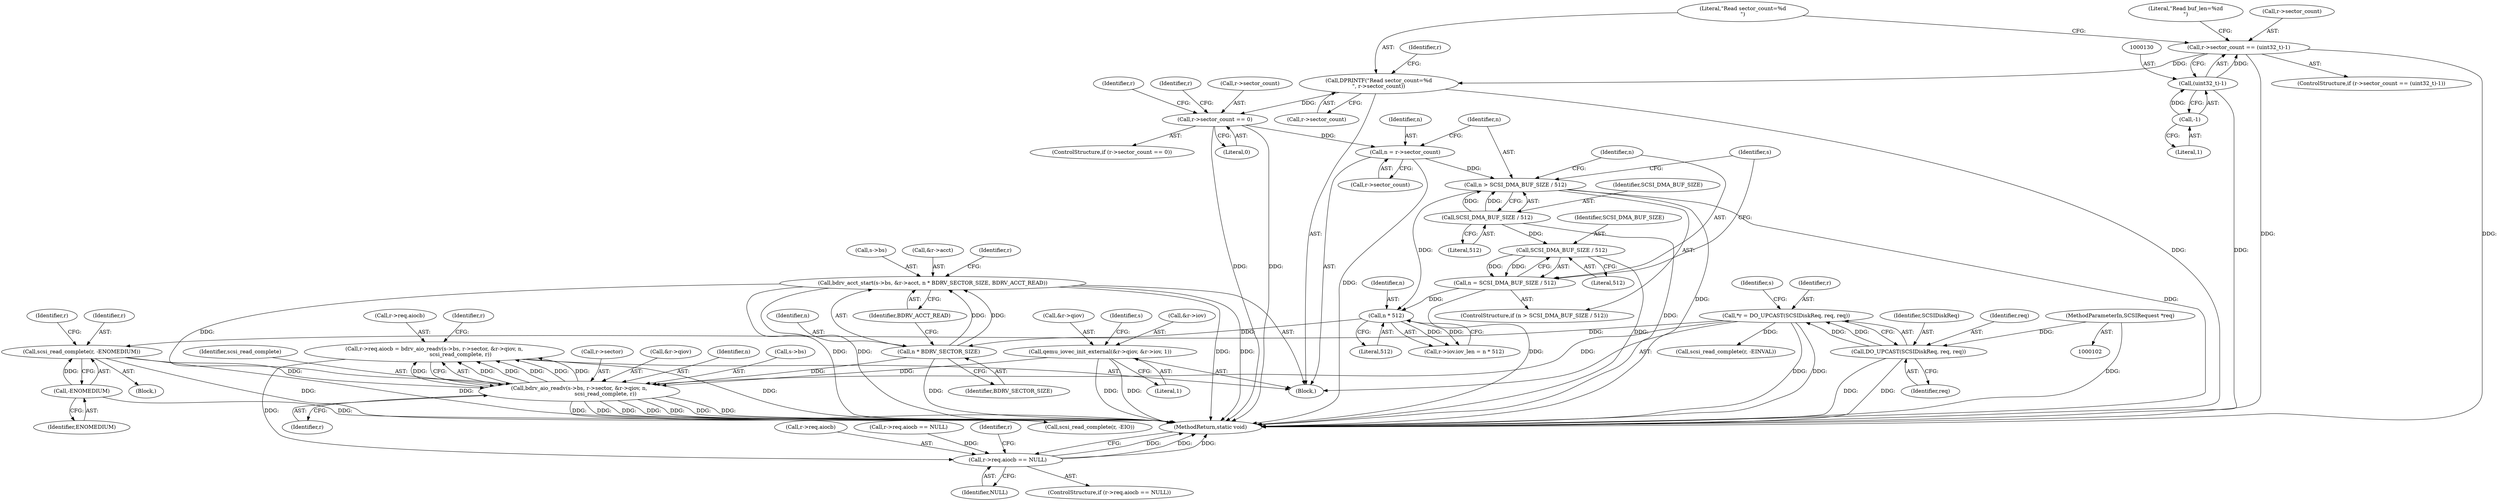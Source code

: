 digraph "0_qemu_103b40f51e4012b3b0ad20f615562a1806d7f49a_0@API" {
"1000258" [label="(Call,r->req.aiocb = bdrv_aio_readv(s->bs, r->sector, &r->qiov, n,\n                               scsi_read_complete, r))"];
"1000264" [label="(Call,bdrv_aio_readv(s->bs, r->sector, &r->qiov, n,\n                               scsi_read_complete, r))"];
"1000246" [label="(Call,bdrv_acct_start(s->bs, &r->acct, n * BDRV_SECTOR_SIZE, BDRV_ACCT_READ))"];
"1000254" [label="(Call,n * BDRV_SECTOR_SIZE)"];
"1000233" [label="(Call,n * 512)"];
"1000208" [label="(Call,n > SCSI_DMA_BUF_SIZE / 512)"];
"1000202" [label="(Call,n = r->sector_count)"];
"1000163" [label="(Call,r->sector_count == 0)"];
"1000157" [label="(Call,DPRINTF(\"Read sector_count=%d\n\", r->sector_count))"];
"1000125" [label="(Call,r->sector_count == (uint32_t)-1)"];
"1000129" [label="(Call,(uint32_t)-1)"];
"1000131" [label="(Call,-1)"];
"1000210" [label="(Call,SCSI_DMA_BUF_SIZE / 512)"];
"1000213" [label="(Call,n = SCSI_DMA_BUF_SIZE / 512)"];
"1000215" [label="(Call,SCSI_DMA_BUF_SIZE / 512)"];
"1000236" [label="(Call,qemu_iovec_init_external(&r->qiov, &r->iov, 1))"];
"1000106" [label="(Call,*r = DO_UPCAST(SCSIDiskReq, req, req))"];
"1000108" [label="(Call,DO_UPCAST(SCSIDiskReq, req, req))"];
"1000103" [label="(MethodParameterIn,SCSIRequest *req)"];
"1000223" [label="(Call,scsi_read_complete(r, -ENOMEDIUM))"];
"1000225" [label="(Call,-ENOMEDIUM)"];
"1000279" [label="(Call,r->req.aiocb == NULL)"];
"1000204" [label="(Call,r->sector_count)"];
"1000104" [label="(Block,)"];
"1000110" [label="(Identifier,req)"];
"1000276" [label="(Identifier,scsi_read_complete)"];
"1000225" [label="(Call,-ENOMEDIUM)"];
"1000172" [label="(Identifier,r)"];
"1000132" [label="(Literal,1)"];
"1000234" [label="(Identifier,n)"];
"1000103" [label="(MethodParameterIn,SCSIRequest *req)"];
"1000268" [label="(Call,r->sector)"];
"1000180" [label="(Identifier,r)"];
"1000162" [label="(ControlStructure,if (r->sector_count == 0))"];
"1000248" [label="(Identifier,s)"];
"1000271" [label="(Call,&r->qiov)"];
"1000131" [label="(Call,-1)"];
"1000215" [label="(Call,SCSI_DMA_BUF_SIZE / 512)"];
"1000280" [label="(Call,r->req.aiocb)"];
"1000212" [label="(Literal,512)"];
"1000256" [label="(Identifier,BDRV_SECTOR_SIZE)"];
"1000226" [label="(Identifier,ENOMEDIUM)"];
"1000275" [label="(Identifier,n)"];
"1000285" [label="(Identifier,NULL)"];
"1000224" [label="(Identifier,r)"];
"1000246" [label="(Call,bdrv_acct_start(s->bs, &r->acct, n * BDRV_SECTOR_SIZE, BDRV_ACCT_READ))"];
"1000165" [label="(Identifier,r)"];
"1000207" [label="(ControlStructure,if (n > SCSI_DMA_BUF_SIZE / 512))"];
"1000222" [label="(Block,)"];
"1000247" [label="(Call,s->bs)"];
"1000279" [label="(Call,r->req.aiocb == NULL)"];
"1000126" [label="(Call,r->sector_count)"];
"1000216" [label="(Identifier,SCSI_DMA_BUF_SIZE)"];
"1000107" [label="(Identifier,r)"];
"1000106" [label="(Call,*r = DO_UPCAST(SCSIDiskReq, req, req))"];
"1000177" [label="(Call,r->req.aiocb == NULL)"];
"1000220" [label="(Identifier,s)"];
"1000111" [label="(Identifier,req)"];
"1000227" [label="(Call,r->iov.iov_len = n * 512)"];
"1000163" [label="(Call,r->sector_count == 0)"];
"1000108" [label="(Call,DO_UPCAST(SCSIDiskReq, req, req))"];
"1000250" [label="(Call,&r->acct)"];
"1000203" [label="(Identifier,n)"];
"1000125" [label="(Call,r->sector_count == (uint32_t)-1)"];
"1000278" [label="(ControlStructure,if (r->req.aiocb == NULL))"];
"1000236" [label="(Call,qemu_iovec_init_external(&r->qiov, &r->iov, 1))"];
"1000277" [label="(Identifier,r)"];
"1000230" [label="(Identifier,r)"];
"1000124" [label="(ControlStructure,if (r->sector_count == (uint32_t)-1))"];
"1000233" [label="(Call,n * 512)"];
"1000282" [label="(Identifier,r)"];
"1000158" [label="(Literal,\"Read sector_count=%d\n\")"];
"1000164" [label="(Call,r->sector_count)"];
"1000245" [label="(Literal,1)"];
"1000235" [label="(Literal,512)"];
"1000129" [label="(Call,(uint32_t)-1)"];
"1000135" [label="(Literal,\"Read buf_len=%zd\n\")"];
"1000209" [label="(Identifier,n)"];
"1000261" [label="(Identifier,r)"];
"1000214" [label="(Identifier,n)"];
"1000197" [label="(Call,scsi_read_complete(r, -EINVAL))"];
"1000264" [label="(Call,bdrv_aio_readv(s->bs, r->sector, &r->qiov, n,\n                               scsi_read_complete, r))"];
"1000258" [label="(Call,r->req.aiocb = bdrv_aio_readv(s->bs, r->sector, &r->qiov, n,\n                               scsi_read_complete, r))"];
"1000241" [label="(Call,&r->iov)"];
"1000223" [label="(Call,scsi_read_complete(r, -ENOMEDIUM))"];
"1000208" [label="(Call,n > SCSI_DMA_BUF_SIZE / 512)"];
"1000157" [label="(Call,DPRINTF(\"Read sector_count=%d\n\", r->sector_count))"];
"1000211" [label="(Identifier,SCSI_DMA_BUF_SIZE)"];
"1000255" [label="(Identifier,n)"];
"1000114" [label="(Identifier,s)"];
"1000291" [label="(MethodReturn,static void)"];
"1000265" [label="(Call,s->bs)"];
"1000202" [label="(Call,n = r->sector_count)"];
"1000259" [label="(Call,r->req.aiocb)"];
"1000210" [label="(Call,SCSI_DMA_BUF_SIZE / 512)"];
"1000237" [label="(Call,&r->qiov)"];
"1000159" [label="(Call,r->sector_count)"];
"1000213" [label="(Call,n = SCSI_DMA_BUF_SIZE / 512)"];
"1000217" [label="(Literal,512)"];
"1000109" [label="(Identifier,SCSIDiskReq)"];
"1000254" [label="(Call,n * BDRV_SECTOR_SIZE)"];
"1000257" [label="(Identifier,BDRV_ACCT_READ)"];
"1000287" [label="(Call,scsi_read_complete(r, -EIO))"];
"1000167" [label="(Literal,0)"];
"1000288" [label="(Identifier,r)"];
"1000258" -> "1000104"  [label="AST: "];
"1000258" -> "1000264"  [label="CFG: "];
"1000259" -> "1000258"  [label="AST: "];
"1000264" -> "1000258"  [label="AST: "];
"1000282" -> "1000258"  [label="CFG: "];
"1000258" -> "1000291"  [label="DDG: "];
"1000264" -> "1000258"  [label="DDG: "];
"1000264" -> "1000258"  [label="DDG: "];
"1000264" -> "1000258"  [label="DDG: "];
"1000264" -> "1000258"  [label="DDG: "];
"1000264" -> "1000258"  [label="DDG: "];
"1000264" -> "1000258"  [label="DDG: "];
"1000258" -> "1000279"  [label="DDG: "];
"1000264" -> "1000277"  [label="CFG: "];
"1000265" -> "1000264"  [label="AST: "];
"1000268" -> "1000264"  [label="AST: "];
"1000271" -> "1000264"  [label="AST: "];
"1000275" -> "1000264"  [label="AST: "];
"1000276" -> "1000264"  [label="AST: "];
"1000277" -> "1000264"  [label="AST: "];
"1000264" -> "1000291"  [label="DDG: "];
"1000264" -> "1000291"  [label="DDG: "];
"1000264" -> "1000291"  [label="DDG: "];
"1000264" -> "1000291"  [label="DDG: "];
"1000264" -> "1000291"  [label="DDG: "];
"1000264" -> "1000291"  [label="DDG: "];
"1000246" -> "1000264"  [label="DDG: "];
"1000236" -> "1000264"  [label="DDG: "];
"1000254" -> "1000264"  [label="DDG: "];
"1000106" -> "1000264"  [label="DDG: "];
"1000223" -> "1000264"  [label="DDG: "];
"1000264" -> "1000287"  [label="DDG: "];
"1000246" -> "1000104"  [label="AST: "];
"1000246" -> "1000257"  [label="CFG: "];
"1000247" -> "1000246"  [label="AST: "];
"1000250" -> "1000246"  [label="AST: "];
"1000254" -> "1000246"  [label="AST: "];
"1000257" -> "1000246"  [label="AST: "];
"1000261" -> "1000246"  [label="CFG: "];
"1000246" -> "1000291"  [label="DDG: "];
"1000246" -> "1000291"  [label="DDG: "];
"1000246" -> "1000291"  [label="DDG: "];
"1000246" -> "1000291"  [label="DDG: "];
"1000254" -> "1000246"  [label="DDG: "];
"1000254" -> "1000246"  [label="DDG: "];
"1000254" -> "1000256"  [label="CFG: "];
"1000255" -> "1000254"  [label="AST: "];
"1000256" -> "1000254"  [label="AST: "];
"1000257" -> "1000254"  [label="CFG: "];
"1000254" -> "1000291"  [label="DDG: "];
"1000233" -> "1000254"  [label="DDG: "];
"1000233" -> "1000227"  [label="AST: "];
"1000233" -> "1000235"  [label="CFG: "];
"1000234" -> "1000233"  [label="AST: "];
"1000235" -> "1000233"  [label="AST: "];
"1000227" -> "1000233"  [label="CFG: "];
"1000233" -> "1000227"  [label="DDG: "];
"1000233" -> "1000227"  [label="DDG: "];
"1000208" -> "1000233"  [label="DDG: "];
"1000213" -> "1000233"  [label="DDG: "];
"1000208" -> "1000207"  [label="AST: "];
"1000208" -> "1000210"  [label="CFG: "];
"1000209" -> "1000208"  [label="AST: "];
"1000210" -> "1000208"  [label="AST: "];
"1000214" -> "1000208"  [label="CFG: "];
"1000220" -> "1000208"  [label="CFG: "];
"1000208" -> "1000291"  [label="DDG: "];
"1000208" -> "1000291"  [label="DDG: "];
"1000202" -> "1000208"  [label="DDG: "];
"1000210" -> "1000208"  [label="DDG: "];
"1000210" -> "1000208"  [label="DDG: "];
"1000202" -> "1000104"  [label="AST: "];
"1000202" -> "1000204"  [label="CFG: "];
"1000203" -> "1000202"  [label="AST: "];
"1000204" -> "1000202"  [label="AST: "];
"1000209" -> "1000202"  [label="CFG: "];
"1000202" -> "1000291"  [label="DDG: "];
"1000163" -> "1000202"  [label="DDG: "];
"1000163" -> "1000162"  [label="AST: "];
"1000163" -> "1000167"  [label="CFG: "];
"1000164" -> "1000163"  [label="AST: "];
"1000167" -> "1000163"  [label="AST: "];
"1000172" -> "1000163"  [label="CFG: "];
"1000180" -> "1000163"  [label="CFG: "];
"1000163" -> "1000291"  [label="DDG: "];
"1000163" -> "1000291"  [label="DDG: "];
"1000157" -> "1000163"  [label="DDG: "];
"1000157" -> "1000104"  [label="AST: "];
"1000157" -> "1000159"  [label="CFG: "];
"1000158" -> "1000157"  [label="AST: "];
"1000159" -> "1000157"  [label="AST: "];
"1000165" -> "1000157"  [label="CFG: "];
"1000157" -> "1000291"  [label="DDG: "];
"1000125" -> "1000157"  [label="DDG: "];
"1000125" -> "1000124"  [label="AST: "];
"1000125" -> "1000129"  [label="CFG: "];
"1000126" -> "1000125"  [label="AST: "];
"1000129" -> "1000125"  [label="AST: "];
"1000135" -> "1000125"  [label="CFG: "];
"1000158" -> "1000125"  [label="CFG: "];
"1000125" -> "1000291"  [label="DDG: "];
"1000125" -> "1000291"  [label="DDG: "];
"1000129" -> "1000125"  [label="DDG: "];
"1000129" -> "1000131"  [label="CFG: "];
"1000130" -> "1000129"  [label="AST: "];
"1000131" -> "1000129"  [label="AST: "];
"1000129" -> "1000291"  [label="DDG: "];
"1000131" -> "1000129"  [label="DDG: "];
"1000131" -> "1000132"  [label="CFG: "];
"1000132" -> "1000131"  [label="AST: "];
"1000210" -> "1000212"  [label="CFG: "];
"1000211" -> "1000210"  [label="AST: "];
"1000212" -> "1000210"  [label="AST: "];
"1000210" -> "1000291"  [label="DDG: "];
"1000210" -> "1000215"  [label="DDG: "];
"1000213" -> "1000207"  [label="AST: "];
"1000213" -> "1000215"  [label="CFG: "];
"1000214" -> "1000213"  [label="AST: "];
"1000215" -> "1000213"  [label="AST: "];
"1000220" -> "1000213"  [label="CFG: "];
"1000213" -> "1000291"  [label="DDG: "];
"1000215" -> "1000213"  [label="DDG: "];
"1000215" -> "1000213"  [label="DDG: "];
"1000215" -> "1000217"  [label="CFG: "];
"1000216" -> "1000215"  [label="AST: "];
"1000217" -> "1000215"  [label="AST: "];
"1000215" -> "1000291"  [label="DDG: "];
"1000236" -> "1000104"  [label="AST: "];
"1000236" -> "1000245"  [label="CFG: "];
"1000237" -> "1000236"  [label="AST: "];
"1000241" -> "1000236"  [label="AST: "];
"1000245" -> "1000236"  [label="AST: "];
"1000248" -> "1000236"  [label="CFG: "];
"1000236" -> "1000291"  [label="DDG: "];
"1000236" -> "1000291"  [label="DDG: "];
"1000106" -> "1000104"  [label="AST: "];
"1000106" -> "1000108"  [label="CFG: "];
"1000107" -> "1000106"  [label="AST: "];
"1000108" -> "1000106"  [label="AST: "];
"1000114" -> "1000106"  [label="CFG: "];
"1000106" -> "1000291"  [label="DDG: "];
"1000106" -> "1000291"  [label="DDG: "];
"1000108" -> "1000106"  [label="DDG: "];
"1000108" -> "1000106"  [label="DDG: "];
"1000106" -> "1000197"  [label="DDG: "];
"1000106" -> "1000223"  [label="DDG: "];
"1000108" -> "1000111"  [label="CFG: "];
"1000109" -> "1000108"  [label="AST: "];
"1000110" -> "1000108"  [label="AST: "];
"1000111" -> "1000108"  [label="AST: "];
"1000108" -> "1000291"  [label="DDG: "];
"1000108" -> "1000291"  [label="DDG: "];
"1000103" -> "1000108"  [label="DDG: "];
"1000103" -> "1000102"  [label="AST: "];
"1000103" -> "1000291"  [label="DDG: "];
"1000223" -> "1000222"  [label="AST: "];
"1000223" -> "1000225"  [label="CFG: "];
"1000224" -> "1000223"  [label="AST: "];
"1000225" -> "1000223"  [label="AST: "];
"1000230" -> "1000223"  [label="CFG: "];
"1000223" -> "1000291"  [label="DDG: "];
"1000223" -> "1000291"  [label="DDG: "];
"1000225" -> "1000223"  [label="DDG: "];
"1000225" -> "1000226"  [label="CFG: "];
"1000226" -> "1000225"  [label="AST: "];
"1000225" -> "1000291"  [label="DDG: "];
"1000279" -> "1000278"  [label="AST: "];
"1000279" -> "1000285"  [label="CFG: "];
"1000280" -> "1000279"  [label="AST: "];
"1000285" -> "1000279"  [label="AST: "];
"1000288" -> "1000279"  [label="CFG: "];
"1000291" -> "1000279"  [label="CFG: "];
"1000279" -> "1000291"  [label="DDG: "];
"1000279" -> "1000291"  [label="DDG: "];
"1000279" -> "1000291"  [label="DDG: "];
"1000177" -> "1000279"  [label="DDG: "];
}
